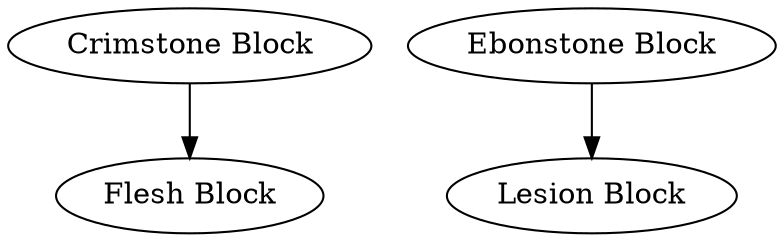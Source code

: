 digraph G {
  "Crimstone Block" -> "Flesh Block" [color="black"];
  "Ebonstone Block" -> "Lesion Block" [color="black"];
}
